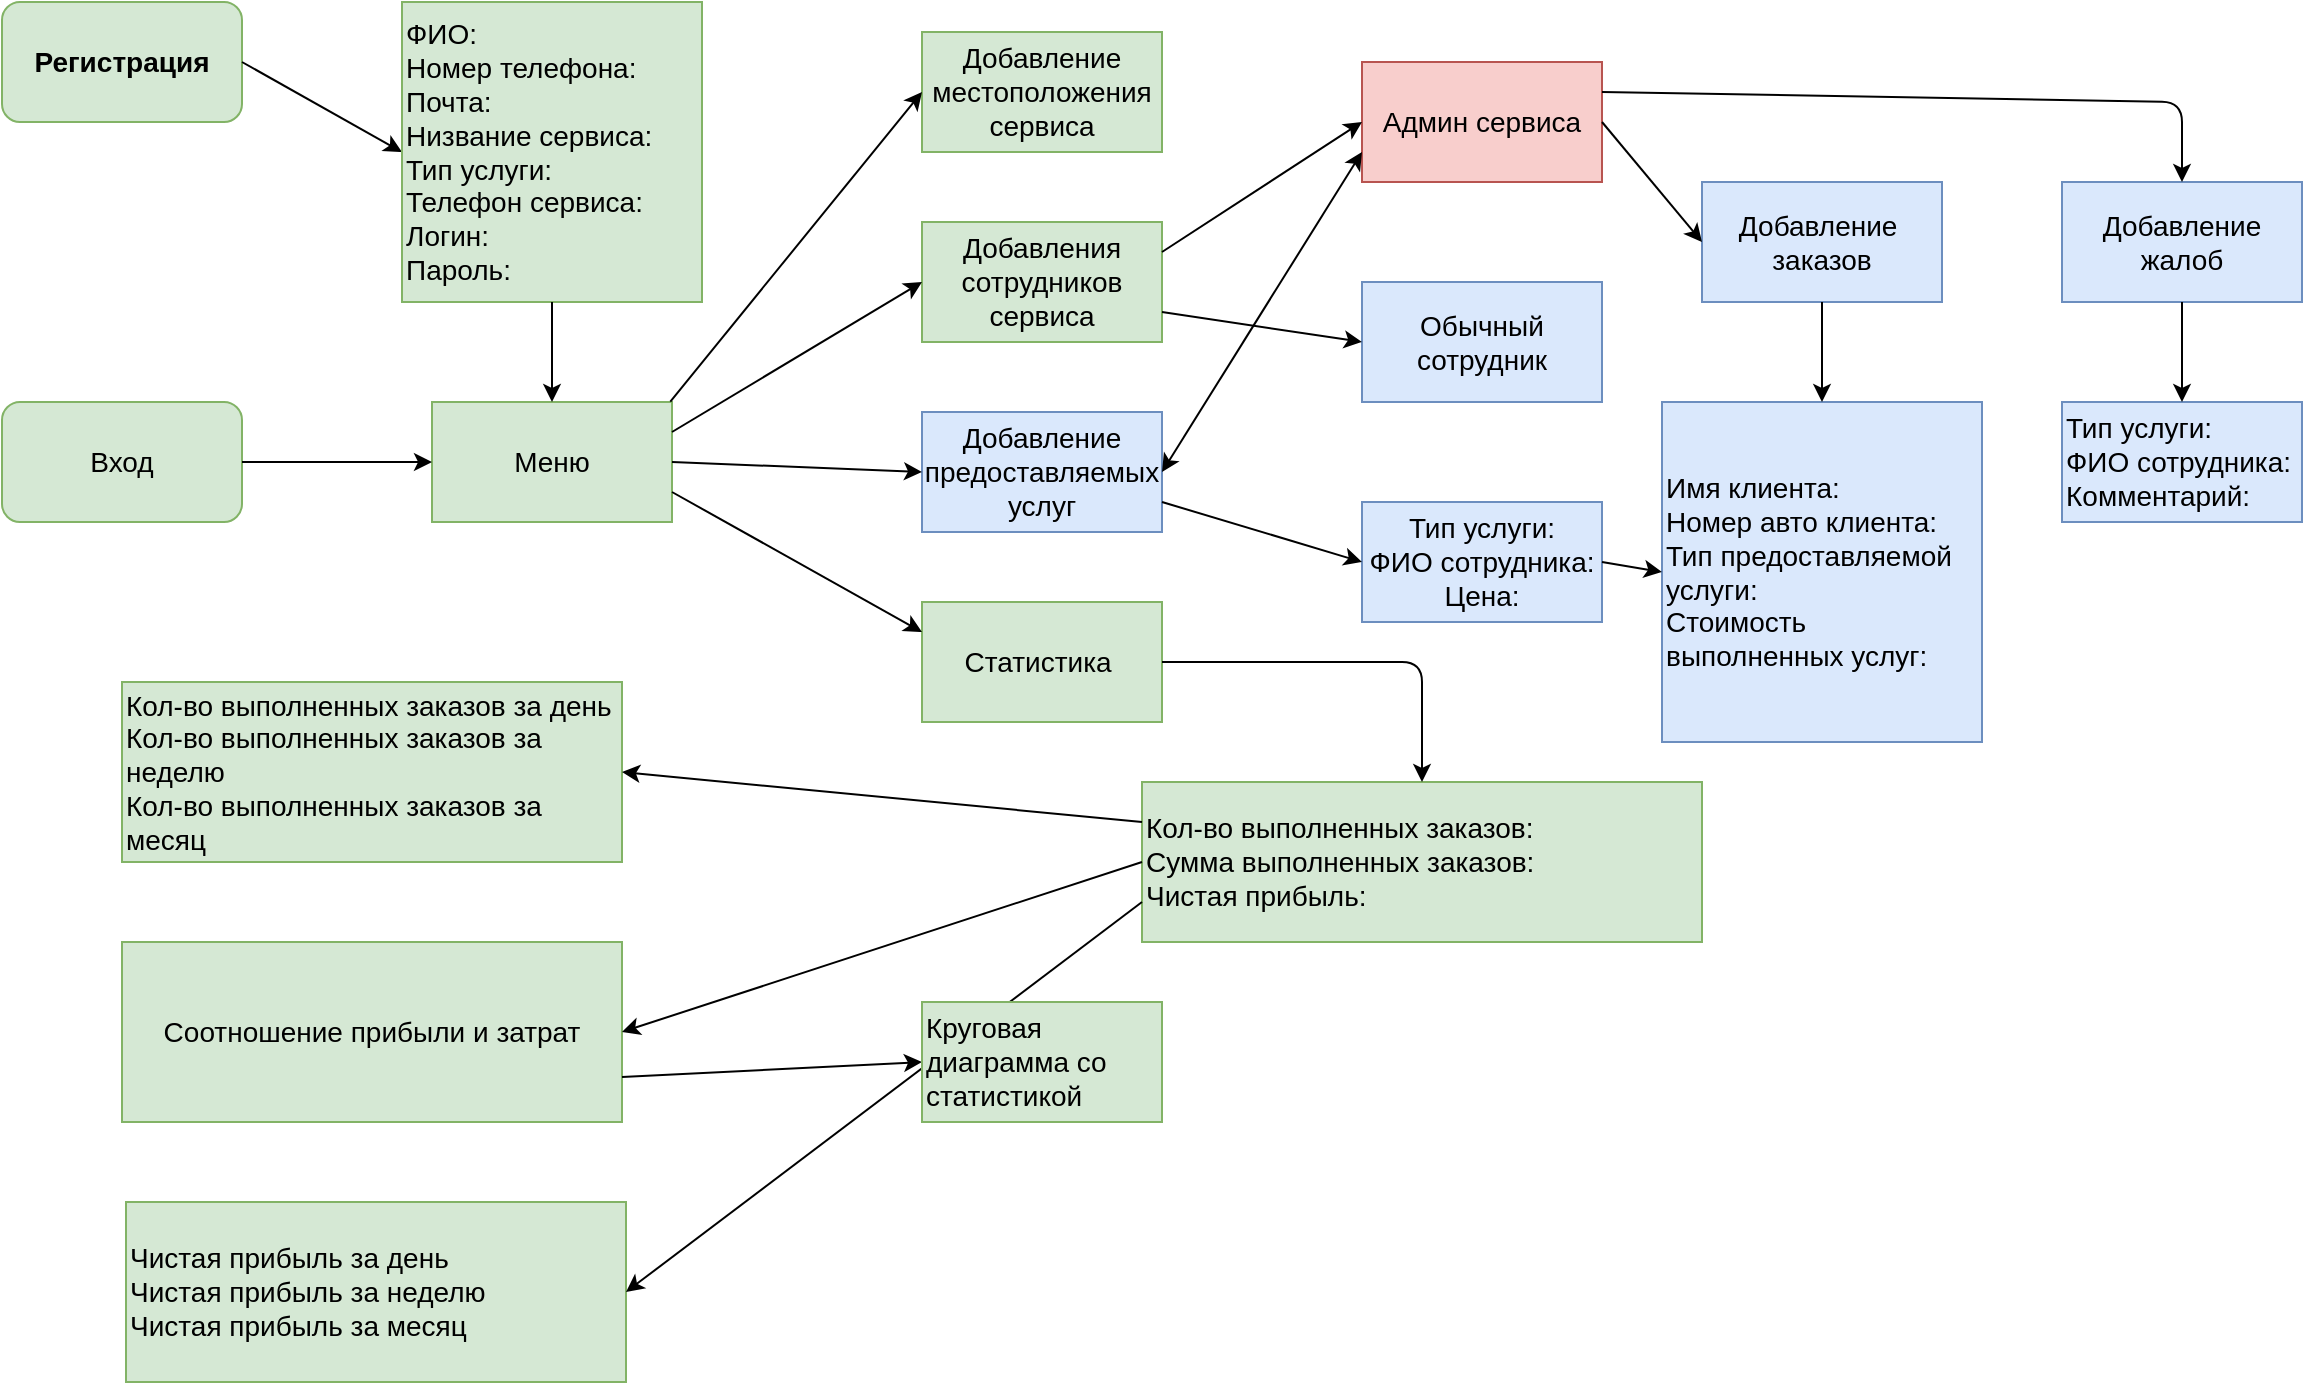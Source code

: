 <mxfile version="12.1.3" pages="1"><diagram id="vwlgfWtgW2ksUjLwhWU5" name="Page-1"><mxGraphModel dx="2292" dy="810" grid="1" gridSize="10" guides="1" tooltips="1" connect="1" arrows="1" fold="1" page="1" pageScale="1" pageWidth="827" pageHeight="1169" math="0" shadow="0"><root><mxCell id="0"/><mxCell id="1" parent="0"/><mxCell id="MYURe1ungknPcYNs7Ht_-1" value="Регистрация" style="rounded=1;whiteSpace=wrap;html=1;fillColor=#d5e8d4;strokeColor=#82b366;fontStyle=1;fontSize=14;" vertex="1" parent="1"><mxGeometry x="20" y="20" width="120" height="60" as="geometry"/></mxCell><mxCell id="MYURe1ungknPcYNs7Ht_-3" value="" style="endArrow=classic;html=1;exitX=1;exitY=0.5;exitDx=0;exitDy=0;entryX=0;entryY=0.5;entryDx=0;entryDy=0;" edge="1" parent="1" source="MYURe1ungknPcYNs7Ht_-1" target="MYURe1ungknPcYNs7Ht_-4"><mxGeometry width="50" height="50" relative="1" as="geometry"><mxPoint x="160" y="80" as="sourcePoint"/><mxPoint x="200" y="50" as="targetPoint"/></mxGeometry></mxCell><mxCell id="MYURe1ungknPcYNs7Ht_-4" value="ФИО:&lt;br style=&quot;font-size: 14px&quot;&gt;Номер телефона:&lt;br&gt;Почта:&lt;br style=&quot;font-size: 14px&quot;&gt;Низвание сервиса:&lt;br style=&quot;font-size: 14px&quot;&gt;Тип услуги:&lt;br style=&quot;font-size: 14px&quot;&gt;Телефон сервиса:&lt;br&gt;Логин:&lt;br&gt;Пароль:" style="rounded=0;whiteSpace=wrap;html=1;align=left;fillColor=#d5e8d4;strokeColor=#82b366;fontSize=14;fontStyle=0" vertex="1" parent="1"><mxGeometry x="220" y="20" width="150" height="150" as="geometry"/></mxCell><mxCell id="MYURe1ungknPcYNs7Ht_-5" value="Вход" style="rounded=1;whiteSpace=wrap;html=1;fontSize=14;align=center;fillColor=#d5e8d4;strokeColor=#82b366;" vertex="1" parent="1"><mxGeometry x="20" y="220" width="120" height="60" as="geometry"/></mxCell><mxCell id="MYURe1ungknPcYNs7Ht_-6" value="Меню" style="rounded=0;whiteSpace=wrap;html=1;fontSize=14;align=center;fillColor=#d5e8d4;strokeColor=#82b366;" vertex="1" parent="1"><mxGeometry x="235" y="220" width="120" height="60" as="geometry"/></mxCell><mxCell id="MYURe1ungknPcYNs7Ht_-8" value="" style="endArrow=classic;html=1;fontSize=14;entryX=0;entryY=0.5;entryDx=0;entryDy=0;exitX=1;exitY=0.5;exitDx=0;exitDy=0;" edge="1" parent="1" source="MYURe1ungknPcYNs7Ht_-5" target="MYURe1ungknPcYNs7Ht_-6"><mxGeometry width="50" height="50" relative="1" as="geometry"><mxPoint x="140" y="300" as="sourcePoint"/><mxPoint x="210.711" y="250" as="targetPoint"/></mxGeometry></mxCell><mxCell id="MYURe1ungknPcYNs7Ht_-10" value="" style="endArrow=classic;html=1;fontSize=14;entryX=0.5;entryY=0;entryDx=0;entryDy=0;exitX=0.5;exitY=1;exitDx=0;exitDy=0;" edge="1" parent="1" source="MYURe1ungknPcYNs7Ht_-4" target="MYURe1ungknPcYNs7Ht_-6"><mxGeometry width="50" height="50" relative="1" as="geometry"><mxPoint x="270" y="220" as="sourcePoint"/><mxPoint x="320" y="170" as="targetPoint"/></mxGeometry></mxCell><mxCell id="MYURe1ungknPcYNs7Ht_-11" value="Добавление местоположения сервиса" style="rounded=0;whiteSpace=wrap;html=1;fontSize=14;align=center;fillColor=#d5e8d4;strokeColor=#82b366;" vertex="1" parent="1"><mxGeometry x="480" y="35" width="120" height="60" as="geometry"/></mxCell><mxCell id="MYURe1ungknPcYNs7Ht_-12" value="Добавления сотрудников сервиса" style="rounded=0;whiteSpace=wrap;html=1;fontSize=14;align=center;fillColor=#d5e8d4;strokeColor=#82b366;" vertex="1" parent="1"><mxGeometry x="480" y="130" width="120" height="60" as="geometry"/></mxCell><mxCell id="MYURe1ungknPcYNs7Ht_-13" value="Добавление предоставляемых услуг" style="rounded=0;whiteSpace=wrap;html=1;fontSize=14;align=center;fillColor=#dae8fc;strokeColor=#6c8ebf;" vertex="1" parent="1"><mxGeometry x="480" y="225" width="120" height="60" as="geometry"/></mxCell><mxCell id="MYURe1ungknPcYNs7Ht_-14" value="Тип услуги:&lt;br&gt;ФИО сотрудника:&lt;br&gt;Цена:" style="rounded=0;whiteSpace=wrap;html=1;fontSize=14;align=center;fillColor=#dae8fc;strokeColor=#6c8ebf;" vertex="1" parent="1"><mxGeometry x="700" y="270" width="120" height="60" as="geometry"/></mxCell><mxCell id="MYURe1ungknPcYNs7Ht_-15" value="Админ сервиса" style="rounded=0;whiteSpace=wrap;html=1;fontSize=14;align=center;fillColor=#f8cecc;strokeColor=#b85450;" vertex="1" parent="1"><mxGeometry x="700" y="50" width="120" height="60" as="geometry"/></mxCell><mxCell id="MYURe1ungknPcYNs7Ht_-16" value="Обычный сотрудник" style="rounded=0;whiteSpace=wrap;html=1;fontSize=14;align=center;fillColor=#dae8fc;strokeColor=#6c8ebf;" vertex="1" parent="1"><mxGeometry x="700" y="160" width="120" height="60" as="geometry"/></mxCell><mxCell id="MYURe1ungknPcYNs7Ht_-17" value="" style="endArrow=classic;html=1;fontSize=14;entryX=0;entryY=0.5;entryDx=0;entryDy=0;exitX=1;exitY=0.25;exitDx=0;exitDy=0;" edge="1" parent="1" source="MYURe1ungknPcYNs7Ht_-12" target="MYURe1ungknPcYNs7Ht_-15"><mxGeometry width="50" height="50" relative="1" as="geometry"><mxPoint x="640" y="150" as="sourcePoint"/><mxPoint x="690" y="100" as="targetPoint"/></mxGeometry></mxCell><mxCell id="MYURe1ungknPcYNs7Ht_-18" value="" style="endArrow=classic;html=1;fontSize=14;exitX=1;exitY=0.75;exitDx=0;exitDy=0;entryX=0;entryY=0.5;entryDx=0;entryDy=0;" edge="1" parent="1" source="MYURe1ungknPcYNs7Ht_-12" target="MYURe1ungknPcYNs7Ht_-16"><mxGeometry width="50" height="50" relative="1" as="geometry"><mxPoint x="630" y="210" as="sourcePoint"/><mxPoint x="680" y="160" as="targetPoint"/></mxGeometry></mxCell><mxCell id="MYURe1ungknPcYNs7Ht_-19" value="" style="endArrow=classic;html=1;fontSize=14;exitX=0.993;exitY=-0.004;exitDx=0;exitDy=0;exitPerimeter=0;entryX=0;entryY=0.5;entryDx=0;entryDy=0;" edge="1" parent="1" source="MYURe1ungknPcYNs7Ht_-6" target="MYURe1ungknPcYNs7Ht_-11"><mxGeometry width="50" height="50" relative="1" as="geometry"><mxPoint x="370" y="240" as="sourcePoint"/><mxPoint x="420" y="190" as="targetPoint"/></mxGeometry></mxCell><mxCell id="MYURe1ungknPcYNs7Ht_-20" value="" style="endArrow=classic;html=1;fontSize=14;exitX=1;exitY=0.25;exitDx=0;exitDy=0;entryX=0;entryY=0.5;entryDx=0;entryDy=0;" edge="1" parent="1" source="MYURe1ungknPcYNs7Ht_-6" target="MYURe1ungknPcYNs7Ht_-12"><mxGeometry width="50" height="50" relative="1" as="geometry"><mxPoint x="380" y="270" as="sourcePoint"/><mxPoint x="430" y="220" as="targetPoint"/></mxGeometry></mxCell><mxCell id="MYURe1ungknPcYNs7Ht_-21" value="" style="endArrow=classic;html=1;fontSize=14;exitX=1;exitY=0.5;exitDx=0;exitDy=0;entryX=0;entryY=0.5;entryDx=0;entryDy=0;" edge="1" parent="1" source="MYURe1ungknPcYNs7Ht_-6" target="MYURe1ungknPcYNs7Ht_-13"><mxGeometry width="50" height="50" relative="1" as="geometry"><mxPoint x="280" y="410" as="sourcePoint"/><mxPoint x="330" y="360" as="targetPoint"/></mxGeometry></mxCell><mxCell id="MYURe1ungknPcYNs7Ht_-22" value="Добавление&amp;nbsp; заказов" style="rounded=0;whiteSpace=wrap;html=1;fontSize=14;align=center;fillColor=#dae8fc;strokeColor=#6c8ebf;" vertex="1" parent="1"><mxGeometry x="870" y="110" width="120" height="60" as="geometry"/></mxCell><mxCell id="MYURe1ungknPcYNs7Ht_-23" value="" style="endArrow=classic;html=1;fontSize=14;exitX=1;exitY=0.5;exitDx=0;exitDy=0;entryX=0;entryY=0.5;entryDx=0;entryDy=0;" edge="1" parent="1" source="MYURe1ungknPcYNs7Ht_-15" target="MYURe1ungknPcYNs7Ht_-22"><mxGeometry width="50" height="50" relative="1" as="geometry"><mxPoint x="850" y="190" as="sourcePoint"/><mxPoint x="900" y="140" as="targetPoint"/></mxGeometry></mxCell><mxCell id="MYURe1ungknPcYNs7Ht_-24" value="Имя клиента:&lt;br&gt;Номер авто клиента:&lt;br&gt;Тип предоставляемой услуги:&lt;br&gt;Стоимость выполненных услуг:" style="rounded=0;whiteSpace=wrap;html=1;fontSize=14;align=left;fillColor=#dae8fc;strokeColor=#6c8ebf;" vertex="1" parent="1"><mxGeometry x="850" y="220" width="160" height="170" as="geometry"/></mxCell><mxCell id="MYURe1ungknPcYNs7Ht_-25" value="" style="endArrow=classic;html=1;fontSize=14;exitX=0.5;exitY=1;exitDx=0;exitDy=0;entryX=0.5;entryY=0;entryDx=0;entryDy=0;" edge="1" parent="1" source="MYURe1ungknPcYNs7Ht_-22" target="MYURe1ungknPcYNs7Ht_-24"><mxGeometry width="50" height="50" relative="1" as="geometry"><mxPoint x="910" y="240" as="sourcePoint"/><mxPoint x="960" y="190" as="targetPoint"/></mxGeometry></mxCell><mxCell id="MYURe1ungknPcYNs7Ht_-26" value="" style="endArrow=classic;startArrow=classic;html=1;fontSize=14;entryX=0;entryY=0.75;entryDx=0;entryDy=0;exitX=1;exitY=0.5;exitDx=0;exitDy=0;" edge="1" parent="1" source="MYURe1ungknPcYNs7Ht_-13" target="MYURe1ungknPcYNs7Ht_-15"><mxGeometry width="50" height="50" relative="1" as="geometry"><mxPoint x="620" y="260" as="sourcePoint"/><mxPoint x="670" y="210" as="targetPoint"/></mxGeometry></mxCell><mxCell id="MYURe1ungknPcYNs7Ht_-27" value="" style="endArrow=classic;html=1;fontSize=14;exitX=1;exitY=0.75;exitDx=0;exitDy=0;entryX=0;entryY=0.5;entryDx=0;entryDy=0;" edge="1" parent="1" source="MYURe1ungknPcYNs7Ht_-13" target="MYURe1ungknPcYNs7Ht_-14"><mxGeometry width="50" height="50" relative="1" as="geometry"><mxPoint x="610" y="320" as="sourcePoint"/><mxPoint x="660" y="270" as="targetPoint"/></mxGeometry></mxCell><mxCell id="MYURe1ungknPcYNs7Ht_-28" value="Статистика&amp;nbsp;" style="rounded=0;whiteSpace=wrap;html=1;fontSize=14;align=center;fillColor=#d5e8d4;strokeColor=#82b366;" vertex="1" parent="1"><mxGeometry x="480" y="320" width="120" height="60" as="geometry"/></mxCell><mxCell id="MYURe1ungknPcYNs7Ht_-29" value="" style="endArrow=classic;html=1;fontSize=14;exitX=1;exitY=0.75;exitDx=0;exitDy=0;entryX=0;entryY=0.25;entryDx=0;entryDy=0;" edge="1" parent="1" source="MYURe1ungknPcYNs7Ht_-6" target="MYURe1ungknPcYNs7Ht_-28"><mxGeometry width="50" height="50" relative="1" as="geometry"><mxPoint x="20" y="460" as="sourcePoint"/><mxPoint x="70" y="410" as="targetPoint"/></mxGeometry></mxCell><mxCell id="MYURe1ungknPcYNs7Ht_-30" value="Кол-во выполненных заказов:&lt;br&gt;Сумма выполненных заказов:&lt;br&gt;Чистая прибыль:" style="rounded=0;whiteSpace=wrap;html=1;fontSize=14;align=left;fillColor=#d5e8d4;strokeColor=#82b366;verticalAlign=middle;fontStyle=0" vertex="1" parent="1"><mxGeometry x="590" y="410" width="280" height="80" as="geometry"/></mxCell><mxCell id="MYURe1ungknPcYNs7Ht_-31" value="" style="endArrow=classic;html=1;fontSize=14;exitX=1;exitY=0.5;exitDx=0;exitDy=0;entryX=0.5;entryY=0;entryDx=0;entryDy=0;" edge="1" parent="1" source="MYURe1ungknPcYNs7Ht_-28" target="MYURe1ungknPcYNs7Ht_-30"><mxGeometry width="50" height="50" relative="1" as="geometry"><mxPoint x="20" y="560" as="sourcePoint"/><mxPoint x="70" y="510" as="targetPoint"/><Array as="points"><mxPoint x="730" y="350"/></Array></mxGeometry></mxCell><mxCell id="MYURe1ungknPcYNs7Ht_-32" value="&lt;span style=&quot;white-space: normal&quot;&gt;Кол-во выполненных заказов за день&lt;br&gt;&lt;/span&gt;Кол-во выполненных заказов за неделю&lt;br&gt;Кол-во выполненных заказов за месяц" style="rounded=0;whiteSpace=wrap;html=1;fontSize=14;align=left;fillColor=#d5e8d4;strokeColor=#82b366;" vertex="1" parent="1"><mxGeometry x="80" y="360" width="250" height="90" as="geometry"/></mxCell><mxCell id="MYURe1ungknPcYNs7Ht_-33" value="Соотношение прибыли и затрат" style="rounded=0;whiteSpace=wrap;html=1;fontSize=14;align=center;fillColor=#d5e8d4;strokeColor=#82b366;" vertex="1" parent="1"><mxGeometry x="80" y="490" width="250" height="90" as="geometry"/></mxCell><mxCell id="MYURe1ungknPcYNs7Ht_-34" value="Чистая прибыль за день&lt;br&gt;Чистая прибыль за неделю&lt;br&gt;Чистая прибыль за месяц" style="rounded=0;whiteSpace=wrap;html=1;fontSize=14;align=left;fillColor=#d5e8d4;strokeColor=#82b366;" vertex="1" parent="1"><mxGeometry x="82" y="620" width="250" height="90" as="geometry"/></mxCell><mxCell id="MYURe1ungknPcYNs7Ht_-39" value="" style="endArrow=classic;html=1;fontSize=14;entryX=1;entryY=0.5;entryDx=0;entryDy=0;exitX=0;exitY=0.25;exitDx=0;exitDy=0;" edge="1" parent="1" source="MYURe1ungknPcYNs7Ht_-30" target="MYURe1ungknPcYNs7Ht_-32"><mxGeometry width="50" height="50" relative="1" as="geometry"><mxPoint x="440" y="460" as="sourcePoint"/><mxPoint x="490" y="410" as="targetPoint"/></mxGeometry></mxCell><mxCell id="MYURe1ungknPcYNs7Ht_-40" value="" style="endArrow=classic;html=1;fontSize=14;entryX=1;entryY=0.5;entryDx=0;entryDy=0;exitX=0;exitY=0.5;exitDx=0;exitDy=0;" edge="1" parent="1" source="MYURe1ungknPcYNs7Ht_-30" target="MYURe1ungknPcYNs7Ht_-33"><mxGeometry width="50" height="50" relative="1" as="geometry"><mxPoint x="440" y="550" as="sourcePoint"/><mxPoint x="490" y="500" as="targetPoint"/></mxGeometry></mxCell><mxCell id="MYURe1ungknPcYNs7Ht_-41" value="" style="endArrow=classic;html=1;fontSize=14;entryX=1;entryY=0.5;entryDx=0;entryDy=0;exitX=0;exitY=0.75;exitDx=0;exitDy=0;" edge="1" parent="1" source="MYURe1ungknPcYNs7Ht_-30" target="MYURe1ungknPcYNs7Ht_-34"><mxGeometry width="50" height="50" relative="1" as="geometry"><mxPoint x="586" y="470" as="sourcePoint"/><mxPoint x="510" y="600" as="targetPoint"/></mxGeometry></mxCell><mxCell id="MYURe1ungknPcYNs7Ht_-43" value="" style="endArrow=classic;html=1;fontSize=14;exitX=1;exitY=0.75;exitDx=0;exitDy=0;entryX=0;entryY=0.5;entryDx=0;entryDy=0;" edge="1" parent="1" source="MYURe1ungknPcYNs7Ht_-33" target="MYURe1ungknPcYNs7Ht_-44"><mxGeometry width="50" height="50" relative="1" as="geometry"><mxPoint x="430" y="580" as="sourcePoint"/><mxPoint x="480" y="570" as="targetPoint"/></mxGeometry></mxCell><mxCell id="MYURe1ungknPcYNs7Ht_-44" value="Круговая диаграмма со статистикой" style="rounded=0;whiteSpace=wrap;html=1;fontSize=14;align=left;fillColor=#d5e8d4;strokeColor=#82b366;" vertex="1" parent="1"><mxGeometry x="480" y="520" width="120" height="60" as="geometry"/></mxCell><mxCell id="MYURe1ungknPcYNs7Ht_-45" value="Добавление жалоб" style="rounded=0;whiteSpace=wrap;html=1;fontSize=14;align=center;fillColor=#dae8fc;strokeColor=#6c8ebf;" vertex="1" parent="1"><mxGeometry x="1050" y="110" width="120" height="60" as="geometry"/></mxCell><mxCell id="MYURe1ungknPcYNs7Ht_-46" value="" style="endArrow=classic;html=1;fontSize=14;entryX=0.5;entryY=0;entryDx=0;entryDy=0;exitX=1;exitY=0.25;exitDx=0;exitDy=0;" edge="1" parent="1" source="MYURe1ungknPcYNs7Ht_-15" target="MYURe1ungknPcYNs7Ht_-45"><mxGeometry width="50" height="50" relative="1" as="geometry"><mxPoint x="970" y="90" as="sourcePoint"/><mxPoint x="1020" y="40" as="targetPoint"/><Array as="points"><mxPoint x="1110" y="70"/></Array></mxGeometry></mxCell><mxCell id="MYURe1ungknPcYNs7Ht_-49" value="Тип услуги:&lt;br&gt;ФИО сотрудника:&lt;br&gt;Комментарий:" style="rounded=0;whiteSpace=wrap;html=1;fontSize=14;align=left;fillColor=#dae8fc;strokeColor=#6c8ebf;" vertex="1" parent="1"><mxGeometry x="1050" y="220" width="120" height="60" as="geometry"/></mxCell><mxCell id="MYURe1ungknPcYNs7Ht_-50" value="" style="endArrow=classic;html=1;fontSize=14;exitX=0.5;exitY=1;exitDx=0;exitDy=0;entryX=0.5;entryY=0;entryDx=0;entryDy=0;" edge="1" parent="1" source="MYURe1ungknPcYNs7Ht_-45" target="MYURe1ungknPcYNs7Ht_-49"><mxGeometry width="50" height="50" relative="1" as="geometry"><mxPoint x="1090" y="220" as="sourcePoint"/><mxPoint x="1140" y="170" as="targetPoint"/></mxGeometry></mxCell><mxCell id="MYURe1ungknPcYNs7Ht_-51" value="" style="endArrow=classic;html=1;fontSize=14;exitX=1;exitY=0.5;exitDx=0;exitDy=0;entryX=0;entryY=0.5;entryDx=0;entryDy=0;" edge="1" parent="1" source="MYURe1ungknPcYNs7Ht_-14" target="MYURe1ungknPcYNs7Ht_-24"><mxGeometry width="50" height="50" relative="1" as="geometry"><mxPoint x="770" y="390" as="sourcePoint"/><mxPoint x="820" y="340" as="targetPoint"/></mxGeometry></mxCell></root></mxGraphModel></diagram></mxfile>